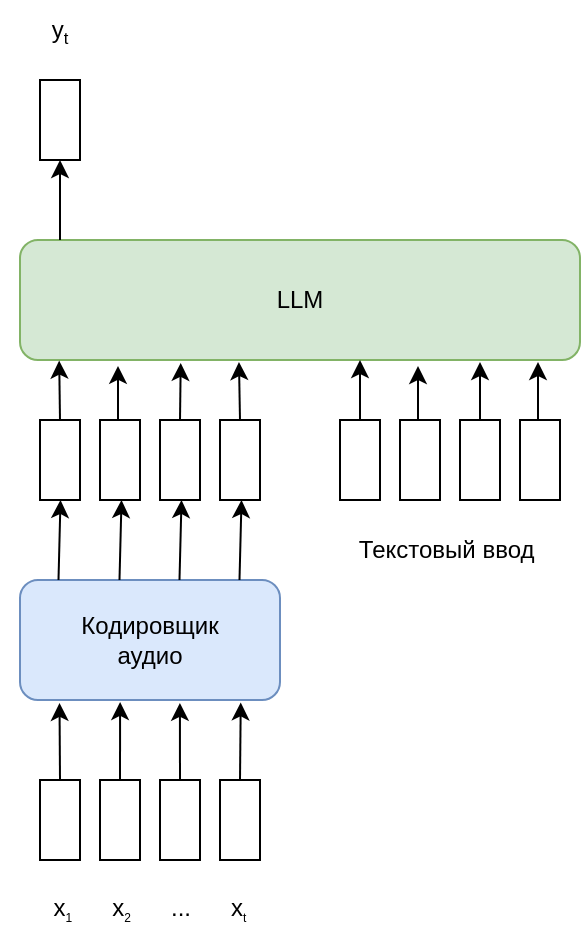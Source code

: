 <mxfile version="27.0.9">
  <diagram name="Страница — 1" id="X-Be2kJiI_S4N1sAcYzm">
    <mxGraphModel dx="925" dy="552" grid="1" gridSize="10" guides="1" tooltips="1" connect="1" arrows="1" fold="1" page="1" pageScale="1" pageWidth="827" pageHeight="1169" math="0" shadow="0">
      <root>
        <mxCell id="0" />
        <mxCell id="1" parent="0" />
        <mxCell id="XZaaq-fzicb44mymfskR-25" value="" style="rounded=0;whiteSpace=wrap;html=1;" vertex="1" parent="1">
          <mxGeometry x="160" y="460" width="20" height="40" as="geometry" />
        </mxCell>
        <mxCell id="XZaaq-fzicb44mymfskR-26" value="" style="rounded=0;whiteSpace=wrap;html=1;" vertex="1" parent="1">
          <mxGeometry x="190" y="460" width="20" height="40" as="geometry" />
        </mxCell>
        <mxCell id="XZaaq-fzicb44mymfskR-27" value="" style="rounded=0;whiteSpace=wrap;html=1;" vertex="1" parent="1">
          <mxGeometry x="220" y="460" width="20" height="40" as="geometry" />
        </mxCell>
        <mxCell id="XZaaq-fzicb44mymfskR-28" value="" style="rounded=0;whiteSpace=wrap;html=1;" vertex="1" parent="1">
          <mxGeometry x="250" y="460" width="20" height="40" as="geometry" />
        </mxCell>
        <mxCell id="XZaaq-fzicb44mymfskR-30" value="Кодировщик&lt;div&gt;аудио&lt;/div&gt;" style="rounded=1;whiteSpace=wrap;html=1;fillColor=#dae8fc;strokeColor=#6c8ebf;" vertex="1" parent="1">
          <mxGeometry x="150" y="360" width="130" height="60" as="geometry" />
        </mxCell>
        <mxCell id="XZaaq-fzicb44mymfskR-32" style="edgeStyle=orthogonalEdgeStyle;rounded=0;orthogonalLoop=1;jettySize=auto;html=1;exitX=0.5;exitY=0;exitDx=0;exitDy=0;entryX=0.849;entryY=1.02;entryDx=0;entryDy=0;entryPerimeter=0;" edge="1" parent="1" source="XZaaq-fzicb44mymfskR-28" target="XZaaq-fzicb44mymfskR-30">
          <mxGeometry relative="1" as="geometry" />
        </mxCell>
        <mxCell id="XZaaq-fzicb44mymfskR-35" style="edgeStyle=orthogonalEdgeStyle;rounded=0;orthogonalLoop=1;jettySize=auto;html=1;exitX=0.5;exitY=0;exitDx=0;exitDy=0;entryX=0.615;entryY=1.024;entryDx=0;entryDy=0;entryPerimeter=0;" edge="1" parent="1" source="XZaaq-fzicb44mymfskR-27" target="XZaaq-fzicb44mymfskR-30">
          <mxGeometry relative="1" as="geometry" />
        </mxCell>
        <mxCell id="XZaaq-fzicb44mymfskR-36" style="edgeStyle=orthogonalEdgeStyle;rounded=0;orthogonalLoop=1;jettySize=auto;html=1;exitX=0.5;exitY=0;exitDx=0;exitDy=0;entryX=0.385;entryY=1.016;entryDx=0;entryDy=0;entryPerimeter=0;" edge="1" parent="1" source="XZaaq-fzicb44mymfskR-26" target="XZaaq-fzicb44mymfskR-30">
          <mxGeometry relative="1" as="geometry" />
        </mxCell>
        <mxCell id="XZaaq-fzicb44mymfskR-37" style="edgeStyle=orthogonalEdgeStyle;rounded=0;orthogonalLoop=1;jettySize=auto;html=1;exitX=0.5;exitY=0;exitDx=0;exitDy=0;entryX=0.152;entryY=1.024;entryDx=0;entryDy=0;entryPerimeter=0;" edge="1" parent="1" source="XZaaq-fzicb44mymfskR-25" target="XZaaq-fzicb44mymfskR-30">
          <mxGeometry relative="1" as="geometry" />
        </mxCell>
        <mxCell id="XZaaq-fzicb44mymfskR-38" value="" style="rounded=0;whiteSpace=wrap;html=1;" vertex="1" parent="1">
          <mxGeometry x="160" y="280" width="20" height="40" as="geometry" />
        </mxCell>
        <mxCell id="XZaaq-fzicb44mymfskR-39" value="" style="rounded=0;whiteSpace=wrap;html=1;" vertex="1" parent="1">
          <mxGeometry x="190" y="280" width="20" height="40" as="geometry" />
        </mxCell>
        <mxCell id="XZaaq-fzicb44mymfskR-40" value="" style="rounded=0;whiteSpace=wrap;html=1;" vertex="1" parent="1">
          <mxGeometry x="220" y="280" width="20" height="40" as="geometry" />
        </mxCell>
        <mxCell id="XZaaq-fzicb44mymfskR-41" value="" style="rounded=0;whiteSpace=wrap;html=1;" vertex="1" parent="1">
          <mxGeometry x="250" y="280" width="20" height="40" as="geometry" />
        </mxCell>
        <mxCell id="XZaaq-fzicb44mymfskR-48" value="x&lt;sub&gt;&lt;font style=&quot;font-size: 6px;&quot;&gt;1&lt;/font&gt;&lt;/sub&gt;&amp;nbsp; &amp;nbsp; &amp;nbsp; x&lt;sub&gt;&lt;font style=&quot;font-size: 6px;&quot;&gt;2&lt;/font&gt;&lt;/sub&gt;&amp;nbsp; &amp;nbsp; &amp;nbsp; ...&amp;nbsp; &amp;nbsp; &amp;nbsp; x&lt;sub style=&quot;&quot;&gt;&lt;font style=&quot;font-size: 6px;&quot;&gt;t&lt;/font&gt;&lt;/sub&gt;" style="text;html=1;align=center;verticalAlign=middle;whiteSpace=wrap;rounded=0;" vertex="1" parent="1">
          <mxGeometry x="160" y="510" width="110" height="30" as="geometry" />
        </mxCell>
        <mxCell id="XZaaq-fzicb44mymfskR-92" value="" style="endArrow=classic;html=1;rounded=0;entryX=0.5;entryY=1;entryDx=0;entryDy=0;exitX=0.149;exitY=0;exitDx=0;exitDy=0;exitPerimeter=0;" edge="1" parent="1">
          <mxGeometry width="50" height="50" relative="1" as="geometry">
            <mxPoint x="169.25" y="360" as="sourcePoint" />
            <mxPoint x="170.25" y="320" as="targetPoint" />
          </mxGeometry>
        </mxCell>
        <mxCell id="XZaaq-fzicb44mymfskR-93" value="" style="endArrow=classic;html=1;rounded=0;entryX=0.5;entryY=1;entryDx=0;entryDy=0;exitX=0.149;exitY=0;exitDx=0;exitDy=0;exitPerimeter=0;" edge="1" parent="1">
          <mxGeometry width="50" height="50" relative="1" as="geometry">
            <mxPoint x="199.75" y="360" as="sourcePoint" />
            <mxPoint x="200.75" y="320" as="targetPoint" />
          </mxGeometry>
        </mxCell>
        <mxCell id="XZaaq-fzicb44mymfskR-94" value="" style="endArrow=classic;html=1;rounded=0;entryX=0.5;entryY=1;entryDx=0;entryDy=0;exitX=0.149;exitY=0;exitDx=0;exitDy=0;exitPerimeter=0;" edge="1" parent="1">
          <mxGeometry width="50" height="50" relative="1" as="geometry">
            <mxPoint x="229.75" y="360" as="sourcePoint" />
            <mxPoint x="230.75" y="320" as="targetPoint" />
          </mxGeometry>
        </mxCell>
        <mxCell id="XZaaq-fzicb44mymfskR-95" value="" style="endArrow=classic;html=1;rounded=0;entryX=0.5;entryY=1;entryDx=0;entryDy=0;exitX=0.149;exitY=0;exitDx=0;exitDy=0;exitPerimeter=0;" edge="1" parent="1">
          <mxGeometry width="50" height="50" relative="1" as="geometry">
            <mxPoint x="259.75" y="360" as="sourcePoint" />
            <mxPoint x="260.75" y="320" as="targetPoint" />
          </mxGeometry>
        </mxCell>
        <mxCell id="XZaaq-fzicb44mymfskR-98" value="LLM" style="rounded=1;whiteSpace=wrap;html=1;fillColor=#d5e8d4;strokeColor=#82b366;" vertex="1" parent="1">
          <mxGeometry x="150" y="190" width="280" height="60" as="geometry" />
        </mxCell>
        <mxCell id="XZaaq-fzicb44mymfskR-100" style="edgeStyle=orthogonalEdgeStyle;rounded=0;orthogonalLoop=1;jettySize=auto;html=1;exitX=0.5;exitY=0;exitDx=0;exitDy=0;entryX=0.07;entryY=1.005;entryDx=0;entryDy=0;entryPerimeter=0;" edge="1" parent="1" source="XZaaq-fzicb44mymfskR-38" target="XZaaq-fzicb44mymfskR-98">
          <mxGeometry relative="1" as="geometry" />
        </mxCell>
        <mxCell id="XZaaq-fzicb44mymfskR-102" style="edgeStyle=orthogonalEdgeStyle;rounded=0;orthogonalLoop=1;jettySize=auto;html=1;exitX=0.5;exitY=0;exitDx=0;exitDy=0;entryX=0.287;entryY=1.024;entryDx=0;entryDy=0;entryPerimeter=0;" edge="1" parent="1" source="XZaaq-fzicb44mymfskR-40" target="XZaaq-fzicb44mymfskR-98">
          <mxGeometry relative="1" as="geometry" />
        </mxCell>
        <mxCell id="XZaaq-fzicb44mymfskR-103" style="edgeStyle=orthogonalEdgeStyle;rounded=0;orthogonalLoop=1;jettySize=auto;html=1;exitX=0.5;exitY=0;exitDx=0;exitDy=0;entryX=0.391;entryY=1.017;entryDx=0;entryDy=0;entryPerimeter=0;" edge="1" parent="1" source="XZaaq-fzicb44mymfskR-41" target="XZaaq-fzicb44mymfskR-98">
          <mxGeometry relative="1" as="geometry" />
        </mxCell>
        <mxCell id="XZaaq-fzicb44mymfskR-104" style="edgeStyle=orthogonalEdgeStyle;rounded=0;orthogonalLoop=1;jettySize=auto;html=1;exitX=0.5;exitY=0;exitDx=0;exitDy=0;entryX=0.175;entryY=1.049;entryDx=0;entryDy=0;entryPerimeter=0;" edge="1" parent="1" source="XZaaq-fzicb44mymfskR-39" target="XZaaq-fzicb44mymfskR-98">
          <mxGeometry relative="1" as="geometry" />
        </mxCell>
        <mxCell id="XZaaq-fzicb44mymfskR-105" value="" style="rounded=0;whiteSpace=wrap;html=1;" vertex="1" parent="1">
          <mxGeometry x="310" y="280" width="20" height="40" as="geometry" />
        </mxCell>
        <mxCell id="XZaaq-fzicb44mymfskR-106" value="" style="rounded=0;whiteSpace=wrap;html=1;" vertex="1" parent="1">
          <mxGeometry x="340" y="280" width="20" height="40" as="geometry" />
        </mxCell>
        <mxCell id="XZaaq-fzicb44mymfskR-107" value="" style="rounded=0;whiteSpace=wrap;html=1;" vertex="1" parent="1">
          <mxGeometry x="370" y="280" width="20" height="40" as="geometry" />
        </mxCell>
        <mxCell id="XZaaq-fzicb44mymfskR-108" value="" style="rounded=0;whiteSpace=wrap;html=1;" vertex="1" parent="1">
          <mxGeometry x="400" y="280" width="20" height="40" as="geometry" />
        </mxCell>
        <mxCell id="XZaaq-fzicb44mymfskR-109" style="edgeStyle=orthogonalEdgeStyle;rounded=0;orthogonalLoop=1;jettySize=auto;html=1;exitX=0.5;exitY=0;exitDx=0;exitDy=0;entryX=0.07;entryY=1.005;entryDx=0;entryDy=0;entryPerimeter=0;" edge="1" parent="1" source="XZaaq-fzicb44mymfskR-105">
          <mxGeometry relative="1" as="geometry">
            <mxPoint x="320" y="250" as="targetPoint" />
          </mxGeometry>
        </mxCell>
        <mxCell id="XZaaq-fzicb44mymfskR-110" style="edgeStyle=orthogonalEdgeStyle;rounded=0;orthogonalLoop=1;jettySize=auto;html=1;exitX=0.5;exitY=0;exitDx=0;exitDy=0;entryX=0.287;entryY=1.024;entryDx=0;entryDy=0;entryPerimeter=0;" edge="1" parent="1" source="XZaaq-fzicb44mymfskR-107">
          <mxGeometry relative="1" as="geometry">
            <mxPoint x="380" y="251" as="targetPoint" />
          </mxGeometry>
        </mxCell>
        <mxCell id="XZaaq-fzicb44mymfskR-111" style="edgeStyle=orthogonalEdgeStyle;rounded=0;orthogonalLoop=1;jettySize=auto;html=1;exitX=0.5;exitY=0;exitDx=0;exitDy=0;entryX=0.391;entryY=1.017;entryDx=0;entryDy=0;entryPerimeter=0;" edge="1" parent="1" source="XZaaq-fzicb44mymfskR-108">
          <mxGeometry relative="1" as="geometry">
            <mxPoint x="409" y="251" as="targetPoint" />
          </mxGeometry>
        </mxCell>
        <mxCell id="XZaaq-fzicb44mymfskR-112" style="edgeStyle=orthogonalEdgeStyle;rounded=0;orthogonalLoop=1;jettySize=auto;html=1;exitX=0.5;exitY=0;exitDx=0;exitDy=0;entryX=0.175;entryY=1.049;entryDx=0;entryDy=0;entryPerimeter=0;" edge="1" parent="1" source="XZaaq-fzicb44mymfskR-106">
          <mxGeometry relative="1" as="geometry">
            <mxPoint x="349" y="253" as="targetPoint" />
          </mxGeometry>
        </mxCell>
        <mxCell id="XZaaq-fzicb44mymfskR-113" value="Текстовый ввод&amp;nbsp;" style="text;html=1;align=center;verticalAlign=middle;whiteSpace=wrap;rounded=0;" vertex="1" parent="1">
          <mxGeometry x="310" y="330" width="110" height="30" as="geometry" />
        </mxCell>
        <mxCell id="XZaaq-fzicb44mymfskR-114" value="" style="rounded=0;whiteSpace=wrap;html=1;" vertex="1" parent="1">
          <mxGeometry x="160" y="110" width="20" height="40" as="geometry" />
        </mxCell>
        <mxCell id="XZaaq-fzicb44mymfskR-116" value="" style="endArrow=classic;html=1;rounded=0;entryX=0.5;entryY=1;entryDx=0;entryDy=0;" edge="1" parent="1" target="XZaaq-fzicb44mymfskR-114">
          <mxGeometry width="50" height="50" relative="1" as="geometry">
            <mxPoint x="170" y="190" as="sourcePoint" />
            <mxPoint x="220" y="140" as="targetPoint" />
          </mxGeometry>
        </mxCell>
        <mxCell id="XZaaq-fzicb44mymfskR-117" value="y&lt;font size=&quot;1&quot;&gt;&lt;sub&gt;t&lt;/sub&gt;&lt;/font&gt;" style="text;html=1;align=center;verticalAlign=middle;whiteSpace=wrap;rounded=0;" vertex="1" parent="1">
          <mxGeometry x="140" y="70" width="60" height="30" as="geometry" />
        </mxCell>
      </root>
    </mxGraphModel>
  </diagram>
</mxfile>
